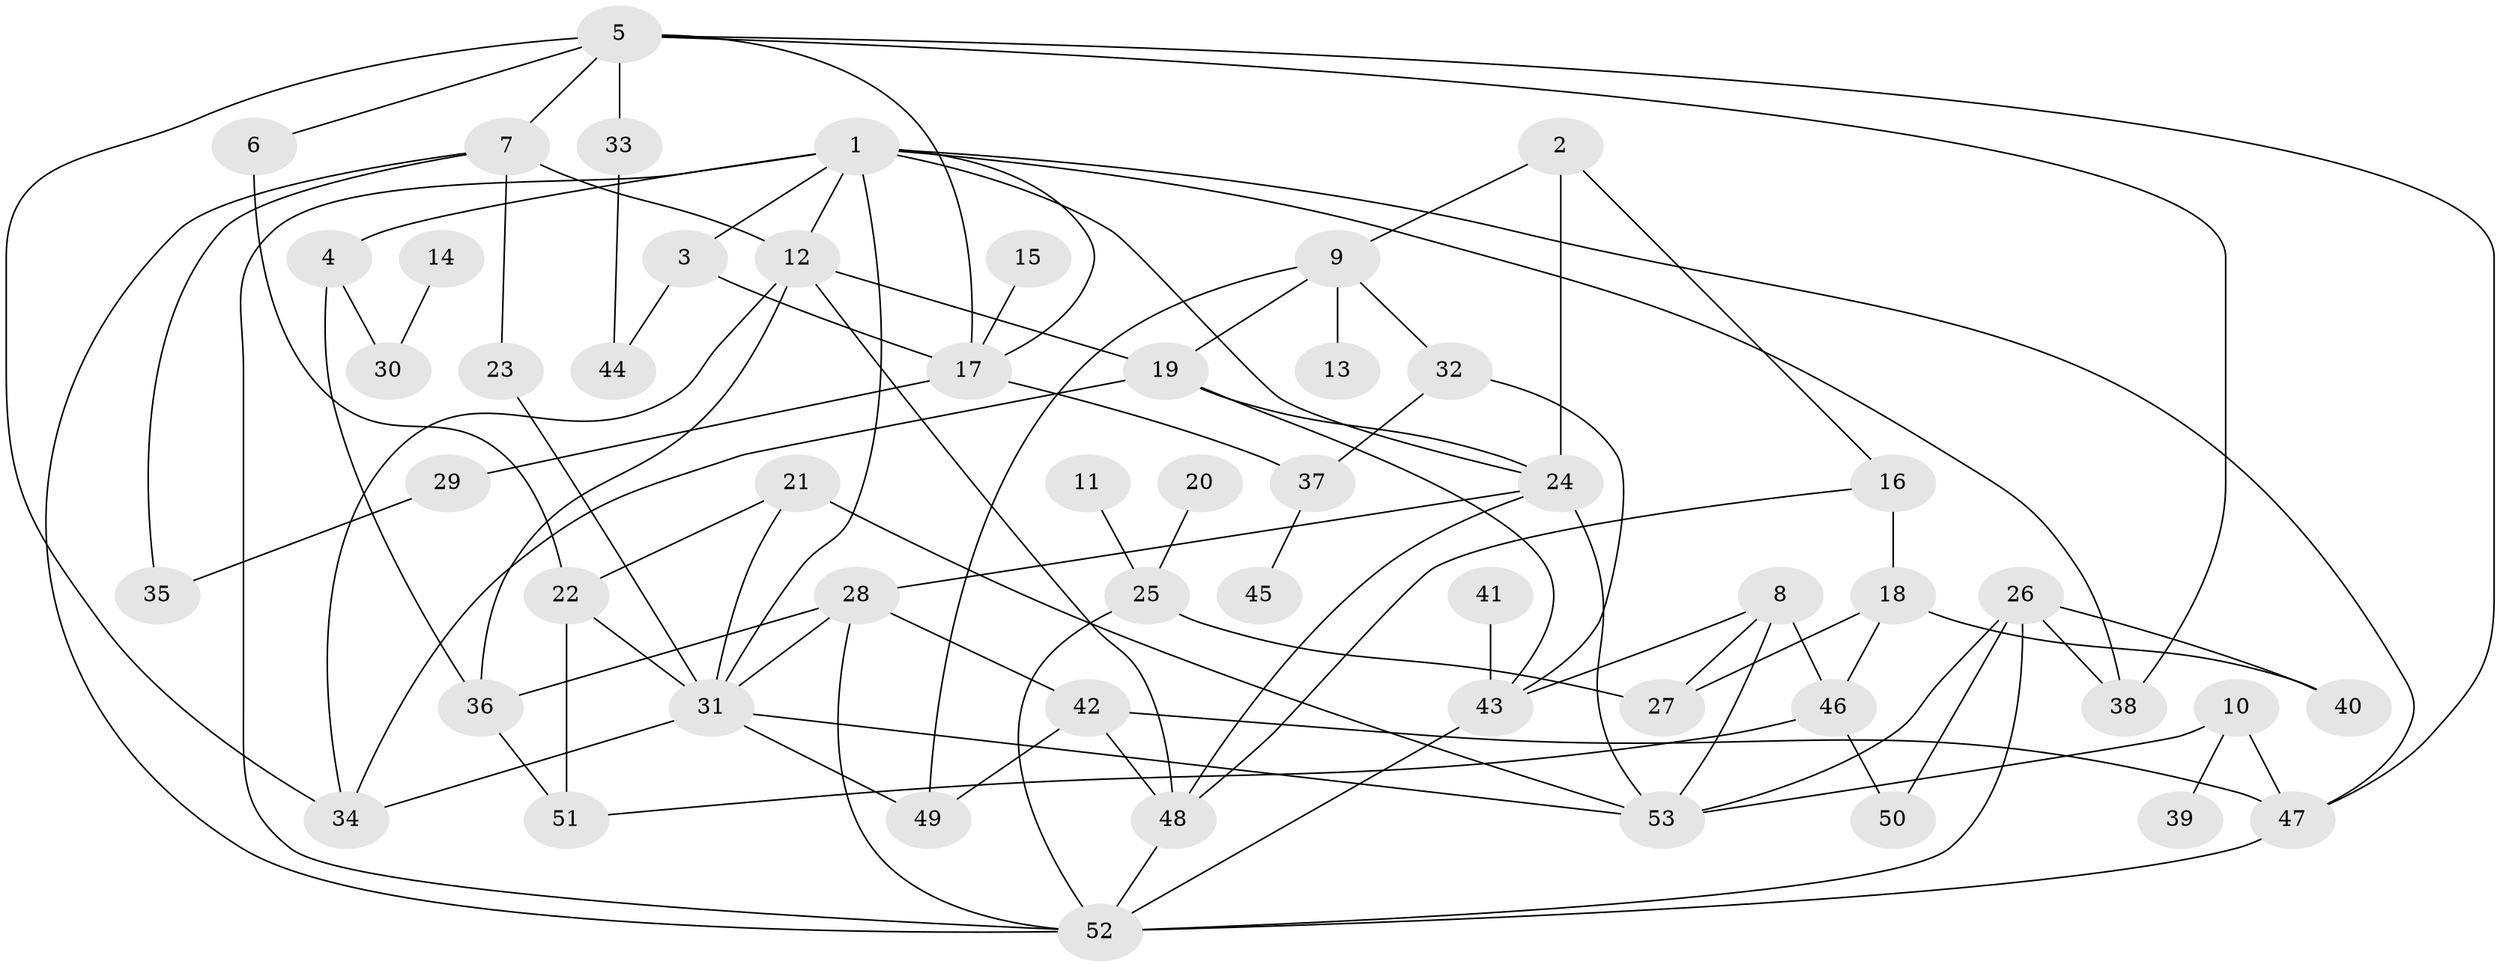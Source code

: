// original degree distribution, {4: 0.12264150943396226, 7: 0.02830188679245283, 9: 0.018867924528301886, 5: 0.08490566037735849, 3: 0.22641509433962265, 2: 0.2641509433962264, 1: 0.24528301886792453, 8: 0.009433962264150943}
// Generated by graph-tools (version 1.1) at 2025/01/03/09/25 03:01:11]
// undirected, 53 vertices, 95 edges
graph export_dot {
graph [start="1"]
  node [color=gray90,style=filled];
  1;
  2;
  3;
  4;
  5;
  6;
  7;
  8;
  9;
  10;
  11;
  12;
  13;
  14;
  15;
  16;
  17;
  18;
  19;
  20;
  21;
  22;
  23;
  24;
  25;
  26;
  27;
  28;
  29;
  30;
  31;
  32;
  33;
  34;
  35;
  36;
  37;
  38;
  39;
  40;
  41;
  42;
  43;
  44;
  45;
  46;
  47;
  48;
  49;
  50;
  51;
  52;
  53;
  1 -- 3 [weight=1.0];
  1 -- 4 [weight=1.0];
  1 -- 12 [weight=1.0];
  1 -- 17 [weight=1.0];
  1 -- 24 [weight=1.0];
  1 -- 31 [weight=1.0];
  1 -- 38 [weight=1.0];
  1 -- 47 [weight=1.0];
  1 -- 52 [weight=1.0];
  2 -- 9 [weight=1.0];
  2 -- 16 [weight=1.0];
  2 -- 24 [weight=1.0];
  3 -- 17 [weight=1.0];
  3 -- 44 [weight=1.0];
  4 -- 30 [weight=1.0];
  4 -- 36 [weight=1.0];
  5 -- 6 [weight=1.0];
  5 -- 7 [weight=1.0];
  5 -- 17 [weight=1.0];
  5 -- 33 [weight=1.0];
  5 -- 34 [weight=1.0];
  5 -- 38 [weight=1.0];
  5 -- 47 [weight=1.0];
  6 -- 22 [weight=1.0];
  7 -- 12 [weight=1.0];
  7 -- 23 [weight=1.0];
  7 -- 35 [weight=1.0];
  7 -- 52 [weight=1.0];
  8 -- 27 [weight=1.0];
  8 -- 43 [weight=1.0];
  8 -- 46 [weight=1.0];
  8 -- 53 [weight=1.0];
  9 -- 13 [weight=1.0];
  9 -- 19 [weight=1.0];
  9 -- 32 [weight=1.0];
  9 -- 49 [weight=1.0];
  10 -- 39 [weight=1.0];
  10 -- 47 [weight=1.0];
  10 -- 53 [weight=1.0];
  11 -- 25 [weight=1.0];
  12 -- 19 [weight=1.0];
  12 -- 34 [weight=1.0];
  12 -- 36 [weight=1.0];
  12 -- 48 [weight=1.0];
  14 -- 30 [weight=1.0];
  15 -- 17 [weight=1.0];
  16 -- 18 [weight=1.0];
  16 -- 48 [weight=1.0];
  17 -- 29 [weight=1.0];
  17 -- 37 [weight=1.0];
  18 -- 27 [weight=1.0];
  18 -- 40 [weight=1.0];
  18 -- 46 [weight=1.0];
  19 -- 24 [weight=1.0];
  19 -- 34 [weight=1.0];
  19 -- 43 [weight=1.0];
  20 -- 25 [weight=1.0];
  21 -- 22 [weight=1.0];
  21 -- 31 [weight=2.0];
  21 -- 53 [weight=1.0];
  22 -- 31 [weight=1.0];
  22 -- 51 [weight=1.0];
  23 -- 31 [weight=1.0];
  24 -- 28 [weight=1.0];
  24 -- 48 [weight=1.0];
  24 -- 53 [weight=1.0];
  25 -- 27 [weight=1.0];
  25 -- 52 [weight=1.0];
  26 -- 38 [weight=1.0];
  26 -- 40 [weight=1.0];
  26 -- 50 [weight=1.0];
  26 -- 52 [weight=1.0];
  26 -- 53 [weight=1.0];
  28 -- 31 [weight=1.0];
  28 -- 36 [weight=1.0];
  28 -- 42 [weight=1.0];
  28 -- 52 [weight=1.0];
  29 -- 35 [weight=1.0];
  31 -- 34 [weight=1.0];
  31 -- 49 [weight=1.0];
  31 -- 53 [weight=1.0];
  32 -- 37 [weight=1.0];
  32 -- 43 [weight=1.0];
  33 -- 44 [weight=1.0];
  36 -- 51 [weight=1.0];
  37 -- 45 [weight=1.0];
  41 -- 43 [weight=1.0];
  42 -- 47 [weight=1.0];
  42 -- 48 [weight=1.0];
  42 -- 49 [weight=1.0];
  43 -- 52 [weight=1.0];
  46 -- 50 [weight=1.0];
  46 -- 51 [weight=1.0];
  47 -- 52 [weight=1.0];
  48 -- 52 [weight=1.0];
}
